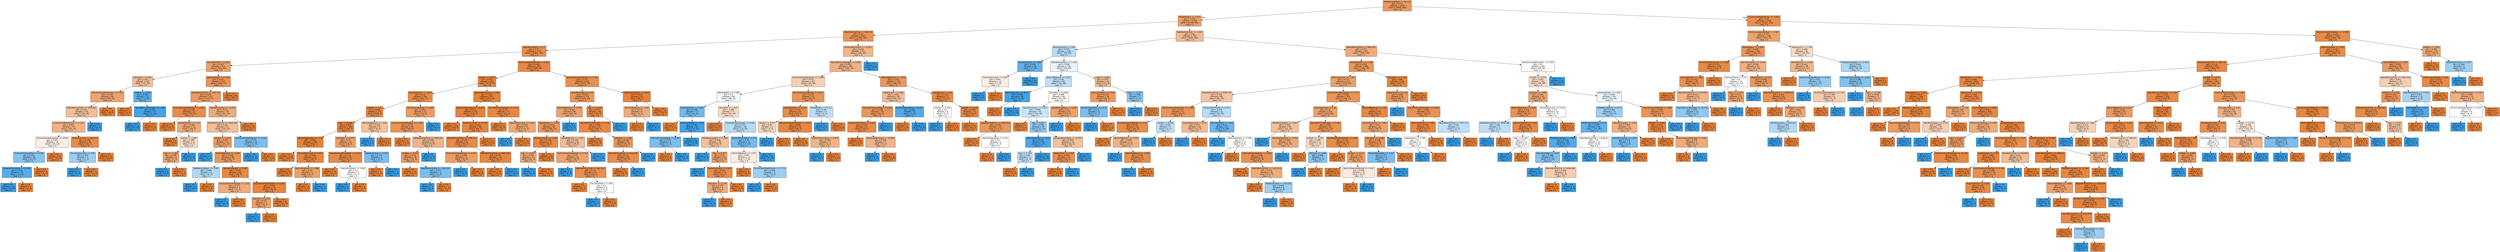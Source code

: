 digraph Tree {
node [shape=box, style="filled", color="black", fontname="helvetica"] ;
edge [fontname="helvetica"] ;
0 [label="TotalWorkingYears <= 10.125\ngini = 0.271\nsamples = 3528\nvalue = [2959, 569]\nclass = A", fillcolor="#ea995f"] ;
1 [label="MaritalStatus <= 1.973\ngini = 0.316\nsamples = 2238\nvalue = [1798, 440]\nclass = A", fillcolor="#eba069"] ;
0 -> 1 [labeldistance=2.5, labelangle=45, headlabel="True"] ;
2 [label="MeanWorkingTime <= 3601.56\ngini = 0.23\nsamples = 1443\nvalue = [1252, 191]\nclass = A", fillcolor="#e99457"] ;
1 -> 2 ;
3 [label="YearsAtCompany <= 2.7\ngini = 0.17\nsamples = 1171\nvalue = [1061, 110]\nclass = A", fillcolor="#e88e4e"] ;
2 -> 3 ;
4 [label="EducationField <= 1.663\ngini = 0.317\nsamples = 314\nvalue = [252, 62]\nclass = A", fillcolor="#eba06a"] ;
3 -> 4 ;
5 [label="Education <= 2.697\ngini = 0.44\nsamples = 107\nvalue = [72, 35]\nclass = A", fillcolor="#f2be99"] ;
4 -> 5 ;
6 [label="YearsSinceLastPromotion <= 0.261\ngini = 0.339\nsamples = 88\nvalue = [69, 19]\nclass = A", fillcolor="#eca470"] ;
5 -> 6 ;
7 [label="MeanWorkingTime <= 3076.822\ngini = 0.441\nsamples = 58\nvalue = [39, 19]\nclass = A", fillcolor="#f2be99"] ;
6 -> 7 ;
8 [label="EnvironmentSatisfaction <= 1.931\ngini = 0.401\nsamples = 54\nvalue = [39, 15]\nclass = A", fillcolor="#efb185"] ;
7 -> 8 ;
9 [label="EnvironmentSatisfaction <= 0.906\ngini = 0.497\nsamples = 28\nvalue = [15, 13]\nclass = A", fillcolor="#fceee5"] ;
8 -> 9 ;
10 [label="TrainingTimesLastYear <= 3.796\ngini = 0.401\nsamples = 18\nvalue = [5, 13]\nclass = t", fillcolor="#85c3ef"] ;
9 -> 10 ;
11 [label="DistanceFromHome <= 12.853\ngini = 0.231\nsamples = 15\nvalue = [2, 13]\nclass = t", fillcolor="#57ace9"] ;
10 -> 11 ;
12 [label="gini = 0.0\nsamples = 13\nvalue = [0, 13]\nclass = t", fillcolor="#399de5"] ;
11 -> 12 ;
13 [label="gini = 0.0\nsamples = 2\nvalue = [2, 0]\nclass = A", fillcolor="#e58139"] ;
11 -> 13 ;
14 [label="gini = 0.0\nsamples = 3\nvalue = [3, 0]\nclass = A", fillcolor="#e58139"] ;
10 -> 14 ;
15 [label="gini = 0.0\nsamples = 10\nvalue = [10, 0]\nclass = A", fillcolor="#e58139"] ;
9 -> 15 ;
16 [label="MonthlyIncome <= 183.953\ngini = 0.142\nsamples = 26\nvalue = [24, 2]\nclass = A", fillcolor="#e78c49"] ;
8 -> 16 ;
17 [label="PercentSalaryHike <= 4.89\ngini = 0.444\nsamples = 3\nvalue = [1, 2]\nclass = t", fillcolor="#9ccef2"] ;
16 -> 17 ;
18 [label="gini = 0.0\nsamples = 2\nvalue = [0, 2]\nclass = t", fillcolor="#399de5"] ;
17 -> 18 ;
19 [label="gini = 0.0\nsamples = 1\nvalue = [1, 0]\nclass = A", fillcolor="#e58139"] ;
17 -> 19 ;
20 [label="gini = 0.0\nsamples = 23\nvalue = [23, 0]\nclass = A", fillcolor="#e58139"] ;
16 -> 20 ;
21 [label="gini = 0.0\nsamples = 4\nvalue = [0, 4]\nclass = t", fillcolor="#399de5"] ;
7 -> 21 ;
22 [label="gini = 0.0\nsamples = 30\nvalue = [30, 0]\nclass = A", fillcolor="#e58139"] ;
6 -> 22 ;
23 [label="JobRole <= 0.944\ngini = 0.266\nsamples = 19\nvalue = [3, 16]\nclass = t", fillcolor="#5eafea"] ;
5 -> 23 ;
24 [label="gini = 0.0\nsamples = 2\nvalue = [2, 0]\nclass = A", fillcolor="#e58139"] ;
23 -> 24 ;
25 [label="YearsWithCurrManager <= 1.439\ngini = 0.111\nsamples = 17\nvalue = [1, 16]\nclass = t", fillcolor="#45a3e7"] ;
23 -> 25 ;
26 [label="gini = 0.0\nsamples = 16\nvalue = [0, 16]\nclass = t", fillcolor="#399de5"] ;
25 -> 26 ;
27 [label="gini = 0.0\nsamples = 1\nvalue = [1, 0]\nclass = A", fillcolor="#e58139"] ;
25 -> 27 ;
28 [label="JobSatisfaction <= 2.653\ngini = 0.227\nsamples = 207\nvalue = [180, 27]\nclass = A", fillcolor="#e99457"] ;
4 -> 28 ;
29 [label="MeanWorkingTime <= 1067.12\ngini = 0.294\nsamples = 151\nvalue = [124, 27]\nclass = A", fillcolor="#eb9c64"] ;
28 -> 29 ;
30 [label="EnvironmentSatisfaction <= 2.928\ngini = 0.148\nsamples = 62\nvalue = [57, 5]\nclass = A", fillcolor="#e78c4a"] ;
29 -> 30 ;
31 [label="gini = 0.0\nsamples = 41\nvalue = [41, 0]\nclass = A", fillcolor="#e58139"] ;
30 -> 31 ;
32 [label="JobSatisfaction <= 1.33\ngini = 0.363\nsamples = 21\nvalue = [16, 5]\nclass = A", fillcolor="#eda877"] ;
30 -> 32 ;
33 [label="gini = 0.0\nsamples = 9\nvalue = [9, 0]\nclass = A", fillcolor="#e58139"] ;
32 -> 33 ;
34 [label="JobRole <= 4.986\ngini = 0.486\nsamples = 12\nvalue = [7, 5]\nclass = A", fillcolor="#f8dbc6"] ;
32 -> 34 ;
35 [label="Age <= 11.806\ngini = 0.346\nsamples = 9\nvalue = [7, 2]\nclass = A", fillcolor="#eca572"] ;
34 -> 35 ;
36 [label="gini = 0.0\nsamples = 2\nvalue = [0, 2]\nclass = t", fillcolor="#399de5"] ;
35 -> 36 ;
37 [label="gini = 0.0\nsamples = 7\nvalue = [7, 0]\nclass = A", fillcolor="#e58139"] ;
35 -> 37 ;
38 [label="gini = 0.0\nsamples = 3\nvalue = [0, 3]\nclass = t", fillcolor="#399de5"] ;
34 -> 38 ;
39 [label="TotalWorkingYears <= 6.759\ngini = 0.372\nsamples = 89\nvalue = [67, 22]\nclass = A", fillcolor="#eeaa7a"] ;
29 -> 39 ;
40 [label="MeanWorkingTime <= 3046.416\ngini = 0.441\nsamples = 67\nvalue = [45, 22]\nclass = A", fillcolor="#f2bf9a"] ;
39 -> 40 ;
41 [label="JobRole <= 0.242\ngini = 0.315\nsamples = 51\nvalue = [41, 10]\nclass = A", fillcolor="#eba069"] ;
40 -> 41 ;
42 [label="gini = 0.0\nsamples = 3\nvalue = [0, 3]\nclass = t", fillcolor="#399de5"] ;
41 -> 42 ;
43 [label="WorkLifeBalance <= 1.683\ngini = 0.249\nsamples = 48\nvalue = [41, 7]\nclass = A", fillcolor="#e9975b"] ;
41 -> 43 ;
44 [label="TotalWorkingYears <= 2.067\ngini = 0.469\nsamples = 8\nvalue = [3, 5]\nclass = t", fillcolor="#b0d8f5"] ;
43 -> 44 ;
45 [label="gini = 0.0\nsamples = 5\nvalue = [0, 5]\nclass = t", fillcolor="#399de5"] ;
44 -> 45 ;
46 [label="gini = 0.0\nsamples = 3\nvalue = [3, 0]\nclass = A", fillcolor="#e58139"] ;
44 -> 46 ;
47 [label="YearsAtCompany <= 0.487\ngini = 0.095\nsamples = 40\nvalue = [38, 2]\nclass = A", fillcolor="#e68843"] ;
43 -> 47 ;
48 [label="NumCompaniesWorked <= 1.155\ngini = 0.375\nsamples = 4\nvalue = [3, 1]\nclass = A", fillcolor="#eeab7b"] ;
47 -> 48 ;
49 [label="gini = 0.0\nsamples = 1\nvalue = [0, 1]\nclass = t", fillcolor="#399de5"] ;
48 -> 49 ;
50 [label="gini = 0.0\nsamples = 3\nvalue = [3, 0]\nclass = A", fillcolor="#e58139"] ;
48 -> 50 ;
51 [label="EnvironmentSatisfaction <= 0.003\ngini = 0.054\nsamples = 36\nvalue = [35, 1]\nclass = A", fillcolor="#e6853f"] ;
47 -> 51 ;
52 [label="JobLevel <= 1.537\ngini = 0.32\nsamples = 5\nvalue = [4, 1]\nclass = A", fillcolor="#eca06a"] ;
51 -> 52 ;
53 [label="gini = 0.0\nsamples = 1\nvalue = [0, 1]\nclass = t", fillcolor="#399de5"] ;
52 -> 53 ;
54 [label="gini = 0.0\nsamples = 4\nvalue = [4, 0]\nclass = A", fillcolor="#e58139"] ;
52 -> 54 ;
55 [label="gini = 0.0\nsamples = 31\nvalue = [31, 0]\nclass = A", fillcolor="#e58139"] ;
51 -> 55 ;
56 [label="EnvironmentSatisfaction <= 2.336\ngini = 0.375\nsamples = 16\nvalue = [4, 12]\nclass = t", fillcolor="#7bbeee"] ;
40 -> 56 ;
57 [label="gini = 0.0\nsamples = 12\nvalue = [0, 12]\nclass = t", fillcolor="#399de5"] ;
56 -> 57 ;
58 [label="gini = 0.0\nsamples = 4\nvalue = [4, 0]\nclass = A", fillcolor="#e58139"] ;
56 -> 58 ;
59 [label="gini = 0.0\nsamples = 22\nvalue = [22, 0]\nclass = A", fillcolor="#e58139"] ;
39 -> 59 ;
60 [label="gini = 0.0\nsamples = 56\nvalue = [56, 0]\nclass = A", fillcolor="#e58139"] ;
28 -> 60 ;
61 [label="NumCompaniesWorked <= 2.624\ngini = 0.106\nsamples = 857\nvalue = [809, 48]\nclass = A", fillcolor="#e78845"] ;
3 -> 61 ;
62 [label="Gender <= 0.831\ngini = 0.074\nsamples = 601\nvalue = [578, 23]\nclass = A", fillcolor="#e68641"] ;
61 -> 62 ;
63 [label="EducationField <= 3.633\ngini = 0.14\nsamples = 224\nvalue = [207, 17]\nclass = A", fillcolor="#e78b49"] ;
62 -> 63 ;
64 [label="JobRole <= 7.13\ngini = 0.088\nsamples = 173\nvalue = [165, 8]\nclass = A", fillcolor="#e68743"] ;
63 -> 64 ;
65 [label="Age <= 24.648\ngini = 0.059\nsamples = 164\nvalue = [159, 5]\nclass = A", fillcolor="#e6853f"] ;
64 -> 65 ;
66 [label="PercentSalaryHike <= 7.28\ngini = 0.014\nsamples = 144\nvalue = [143, 1]\nclass = A", fillcolor="#e5823a"] ;
65 -> 66 ;
67 [label="gini = 0.0\nsamples = 113\nvalue = [113, 0]\nclass = A", fillcolor="#e58139"] ;
66 -> 67 ;
68 [label="StockOptionLevel <= 0.741\ngini = 0.062\nsamples = 31\nvalue = [30, 1]\nclass = A", fillcolor="#e68540"] ;
66 -> 68 ;
69 [label="gini = 0.0\nsamples = 26\nvalue = [26, 0]\nclass = A", fillcolor="#e58139"] ;
68 -> 69 ;
70 [label="JobInvolvement <= 1.808\ngini = 0.32\nsamples = 5\nvalue = [4, 1]\nclass = A", fillcolor="#eca06a"] ;
68 -> 70 ;
71 [label="gini = 0.0\nsamples = 4\nvalue = [4, 0]\nclass = A", fillcolor="#e58139"] ;
70 -> 71 ;
72 [label="gini = 0.0\nsamples = 1\nvalue = [0, 1]\nclass = t", fillcolor="#399de5"] ;
70 -> 72 ;
73 [label="Education <= 2.575\ngini = 0.32\nsamples = 20\nvalue = [16, 4]\nclass = A", fillcolor="#eca06a"] ;
65 -> 73 ;
74 [label="YearsSinceLastPromotion <= 6.012\ngini = 0.117\nsamples = 16\nvalue = [15, 1]\nclass = A", fillcolor="#e78946"] ;
73 -> 74 ;
75 [label="gini = 0.0\nsamples = 14\nvalue = [14, 0]\nclass = A", fillcolor="#e58139"] ;
74 -> 75 ;
76 [label="YearsAtCompany <= 9.462\ngini = 0.5\nsamples = 2\nvalue = [1, 1]\nclass = A", fillcolor="#ffffff"] ;
74 -> 76 ;
77 [label="gini = 0.0\nsamples = 1\nvalue = [0, 1]\nclass = t", fillcolor="#399de5"] ;
76 -> 77 ;
78 [label="gini = 0.0\nsamples = 1\nvalue = [1, 0]\nclass = A", fillcolor="#e58139"] ;
76 -> 78 ;
79 [label="JobSatisfaction <= 2.543\ngini = 0.375\nsamples = 4\nvalue = [1, 3]\nclass = t", fillcolor="#7bbeee"] ;
73 -> 79 ;
80 [label="gini = 0.0\nsamples = 1\nvalue = [1, 0]\nclass = A", fillcolor="#e58139"] ;
79 -> 80 ;
81 [label="gini = 0.0\nsamples = 3\nvalue = [0, 3]\nclass = t", fillcolor="#399de5"] ;
79 -> 81 ;
82 [label="WorkLifeBalance <= 1.134\ngini = 0.444\nsamples = 9\nvalue = [6, 3]\nclass = A", fillcolor="#f2c09c"] ;
64 -> 82 ;
83 [label="gini = 0.0\nsamples = 3\nvalue = [0, 3]\nclass = t", fillcolor="#399de5"] ;
82 -> 83 ;
84 [label="gini = 0.0\nsamples = 6\nvalue = [6, 0]\nclass = A", fillcolor="#e58139"] ;
82 -> 84 ;
85 [label="PerformanceRating <= 0.689\ngini = 0.291\nsamples = 51\nvalue = [42, 9]\nclass = A", fillcolor="#eb9c63"] ;
63 -> 85 ;
86 [label="EnvironmentSatisfaction <= 2.263\ngini = 0.219\nsamples = 48\nvalue = [42, 6]\nclass = A", fillcolor="#e99355"] ;
85 -> 86 ;
87 [label="gini = 0.0\nsamples = 27\nvalue = [27, 0]\nclass = A", fillcolor="#e58139"] ;
86 -> 87 ;
88 [label="MeanWorkingTime <= 2064.147\ngini = 0.408\nsamples = 21\nvalue = [15, 6]\nclass = A", fillcolor="#efb388"] ;
86 -> 88 ;
89 [label="JobRole <= 6.362\ngini = 0.278\nsamples = 18\nvalue = [15, 3]\nclass = A", fillcolor="#ea9a61"] ;
88 -> 89 ;
90 [label="gini = 0.0\nsamples = 14\nvalue = [14, 0]\nclass = A", fillcolor="#e58139"] ;
89 -> 90 ;
91 [label="MeanWorkingTime <= 1362.047\ngini = 0.375\nsamples = 4\nvalue = [1, 3]\nclass = t", fillcolor="#7bbeee"] ;
89 -> 91 ;
92 [label="gini = 0.0\nsamples = 3\nvalue = [0, 3]\nclass = t", fillcolor="#399de5"] ;
91 -> 92 ;
93 [label="gini = 0.0\nsamples = 1\nvalue = [1, 0]\nclass = A", fillcolor="#e58139"] ;
91 -> 93 ;
94 [label="gini = 0.0\nsamples = 3\nvalue = [0, 3]\nclass = t", fillcolor="#399de5"] ;
88 -> 94 ;
95 [label="gini = 0.0\nsamples = 3\nvalue = [0, 3]\nclass = t", fillcolor="#399de5"] ;
85 -> 95 ;
96 [label="StockOptionLevel <= 1.033\ngini = 0.031\nsamples = 377\nvalue = [371, 6]\nclass = A", fillcolor="#e5833c"] ;
62 -> 96 ;
97 [label="DistanceFromHome <= 10.635\ngini = 0.019\nsamples = 320\nvalue = [317, 3]\nclass = A", fillcolor="#e5823b"] ;
96 -> 97 ;
98 [label="gini = 0.0\nsamples = 234\nvalue = [234, 0]\nclass = A", fillcolor="#e58139"] ;
97 -> 98 ;
99 [label="MonthlyIncome <= 711.89\ngini = 0.067\nsamples = 86\nvalue = [83, 3]\nclass = A", fillcolor="#e68640"] ;
97 -> 99 ;
100 [label="MeanWorkingTime <= 1740.211\ngini = 0.124\nsamples = 45\nvalue = [42, 3]\nclass = A", fillcolor="#e78a47"] ;
99 -> 100 ;
101 [label="NumCompaniesWorked <= 0.551\ngini = 0.298\nsamples = 11\nvalue = [9, 2]\nclass = A", fillcolor="#eb9d65"] ;
100 -> 101 ;
102 [label="gini = 0.0\nsamples = 2\nvalue = [0, 2]\nclass = t", fillcolor="#399de5"] ;
101 -> 102 ;
103 [label="gini = 0.0\nsamples = 9\nvalue = [9, 0]\nclass = A", fillcolor="#e58139"] ;
101 -> 103 ;
104 [label="MeanWorkingTime <= 3467.691\ngini = 0.057\nsamples = 34\nvalue = [33, 1]\nclass = A", fillcolor="#e6853f"] ;
100 -> 104 ;
105 [label="gini = 0.0\nsamples = 33\nvalue = [33, 0]\nclass = A", fillcolor="#e58139"] ;
104 -> 105 ;
106 [label="gini = 0.0\nsamples = 1\nvalue = [0, 1]\nclass = t", fillcolor="#399de5"] ;
104 -> 106 ;
107 [label="gini = 0.0\nsamples = 41\nvalue = [41, 0]\nclass = A", fillcolor="#e58139"] ;
99 -> 107 ;
108 [label="YearsWithCurrManager <= 4.112\ngini = 0.1\nsamples = 57\nvalue = [54, 3]\nclass = A", fillcolor="#e68844"] ;
96 -> 108 ;
109 [label="gini = 0.0\nsamples = 44\nvalue = [44, 0]\nclass = A", fillcolor="#e58139"] ;
108 -> 109 ;
110 [label="StockOptionLevel <= 2.645\ngini = 0.355\nsamples = 13\nvalue = [10, 3]\nclass = A", fillcolor="#eda774"] ;
108 -> 110 ;
111 [label="gini = 0.0\nsamples = 3\nvalue = [0, 3]\nclass = t", fillcolor="#399de5"] ;
110 -> 111 ;
112 [label="gini = 0.0\nsamples = 10\nvalue = [10, 0]\nclass = A", fillcolor="#e58139"] ;
110 -> 112 ;
113 [label="EnvironmentSatisfaction <= 2.105\ngini = 0.176\nsamples = 256\nvalue = [231, 25]\nclass = A", fillcolor="#e88f4e"] ;
61 -> 113 ;
114 [label="YearsAtCompany <= 4.9\ngini = 0.238\nsamples = 174\nvalue = [150, 24]\nclass = A", fillcolor="#e99559"] ;
113 -> 114 ;
115 [label="WorkLifeBalance <= 2.758\ngini = 0.331\nsamples = 86\nvalue = [68, 18]\nclass = A", fillcolor="#eca26d"] ;
114 -> 115 ;
116 [label="Department <= 1.072\ngini = 0.255\nsamples = 80\nvalue = [68, 12]\nclass = A", fillcolor="#ea975c"] ;
115 -> 116 ;
117 [label="BusinessTravel <= 1.379\ngini = 0.109\nsamples = 52\nvalue = [49, 3]\nclass = A", fillcolor="#e78945"] ;
116 -> 117 ;
118 [label="Age <= 14.057\ngini = 0.355\nsamples = 13\nvalue = [10, 3]\nclass = A", fillcolor="#eda774"] ;
117 -> 118 ;
119 [label="gini = 0.0\nsamples = 3\nvalue = [0, 3]\nclass = t", fillcolor="#399de5"] ;
118 -> 119 ;
120 [label="gini = 0.0\nsamples = 10\nvalue = [10, 0]\nclass = A", fillcolor="#e58139"] ;
118 -> 120 ;
121 [label="gini = 0.0\nsamples = 39\nvalue = [39, 0]\nclass = A", fillcolor="#e58139"] ;
117 -> 121 ;
122 [label="JobSatisfaction <= 2.202\ngini = 0.436\nsamples = 28\nvalue = [19, 9]\nclass = A", fillcolor="#f1bd97"] ;
116 -> 122 ;
123 [label="NumCompaniesWorked <= 3.758\ngini = 0.33\nsamples = 24\nvalue = [19, 5]\nclass = A", fillcolor="#eca26d"] ;
122 -> 123 ;
124 [label="gini = 0.0\nsamples = 3\nvalue = [0, 3]\nclass = t", fillcolor="#399de5"] ;
123 -> 124 ;
125 [label="MeanWorkingTime <= 3067.222\ngini = 0.172\nsamples = 21\nvalue = [19, 2]\nclass = A", fillcolor="#e88e4e"] ;
123 -> 125 ;
126 [label="gini = 0.0\nsamples = 17\nvalue = [17, 0]\nclass = A", fillcolor="#e58139"] ;
125 -> 126 ;
127 [label="EducationField <= 1.082\ngini = 0.5\nsamples = 4\nvalue = [2, 2]\nclass = A", fillcolor="#ffffff"] ;
125 -> 127 ;
128 [label="gini = 0.0\nsamples = 2\nvalue = [0, 2]\nclass = t", fillcolor="#399de5"] ;
127 -> 128 ;
129 [label="gini = 0.0\nsamples = 2\nvalue = [2, 0]\nclass = A", fillcolor="#e58139"] ;
127 -> 129 ;
130 [label="gini = 0.0\nsamples = 4\nvalue = [0, 4]\nclass = t", fillcolor="#399de5"] ;
122 -> 130 ;
131 [label="gini = 0.0\nsamples = 6\nvalue = [0, 6]\nclass = t", fillcolor="#399de5"] ;
115 -> 131 ;
132 [label="Age <= 31.078\ngini = 0.127\nsamples = 88\nvalue = [82, 6]\nclass = A", fillcolor="#e78a47"] ;
114 -> 132 ;
133 [label="YearsWithCurrManager <= 3.749\ngini = 0.108\nsamples = 87\nvalue = [82, 5]\nclass = A", fillcolor="#e78945"] ;
132 -> 133 ;
134 [label="gini = 0.0\nsamples = 50\nvalue = [50, 0]\nclass = A", fillcolor="#e58139"] ;
133 -> 134 ;
135 [label="JobLevel <= 1.208\ngini = 0.234\nsamples = 37\nvalue = [32, 5]\nclass = A", fillcolor="#e99558"] ;
133 -> 135 ;
136 [label="MeanWorkingTime <= 3213.609\ngini = 0.157\nsamples = 35\nvalue = [32, 3]\nclass = A", fillcolor="#e78d4c"] ;
135 -> 136 ;
137 [label="gini = 0.0\nsamples = 32\nvalue = [32, 0]\nclass = A", fillcolor="#e58139"] ;
136 -> 137 ;
138 [label="gini = 0.0\nsamples = 3\nvalue = [0, 3]\nclass = t", fillcolor="#399de5"] ;
136 -> 138 ;
139 [label="gini = 0.0\nsamples = 2\nvalue = [0, 2]\nclass = t", fillcolor="#399de5"] ;
135 -> 139 ;
140 [label="gini = 0.0\nsamples = 1\nvalue = [0, 1]\nclass = t", fillcolor="#399de5"] ;
132 -> 140 ;
141 [label="TotalWorkingYears <= 6.031\ngini = 0.024\nsamples = 82\nvalue = [81, 1]\nclass = A", fillcolor="#e5833b"] ;
113 -> 141 ;
142 [label="WorkLifeBalance <= 1.751\ngini = 0.375\nsamples = 4\nvalue = [3, 1]\nclass = A", fillcolor="#eeab7b"] ;
141 -> 142 ;
143 [label="gini = 0.0\nsamples = 3\nvalue = [3, 0]\nclass = A", fillcolor="#e58139"] ;
142 -> 143 ;
144 [label="gini = 0.0\nsamples = 1\nvalue = [0, 1]\nclass = t", fillcolor="#399de5"] ;
142 -> 144 ;
145 [label="gini = 0.0\nsamples = 78\nvalue = [78, 0]\nclass = A", fillcolor="#e58139"] ;
141 -> 145 ;
146 [label="DistanceFromHome <= 25.807\ngini = 0.418\nsamples = 272\nvalue = [191, 81]\nclass = A", fillcolor="#f0b68d"] ;
2 -> 146 ;
147 [label="YearsWithCurrManager <= 2.463\ngini = 0.405\nsamples = 266\nvalue = [191, 75]\nclass = A", fillcolor="#efb287"] ;
146 -> 147 ;
148 [label="EnvironmentSatisfaction <= 2.669\ngini = 0.473\nsamples = 151\nvalue = [93, 58]\nclass = A", fillcolor="#f5d0b4"] ;
147 -> 148 ;
149 [label="MaritalStatus <= 0.188\ngini = 0.5\nsamples = 99\nvalue = [48, 51]\nclass = t", fillcolor="#f3f9fd"] ;
148 -> 149 ;
150 [label="BusinessTravel <= 0.138\ngini = 0.346\nsamples = 27\nvalue = [6, 21]\nclass = t", fillcolor="#72b9ec"] ;
149 -> 150 ;
151 [label="gini = 0.0\nsamples = 5\nvalue = [5, 0]\nclass = A", fillcolor="#e58139"] ;
150 -> 151 ;
152 [label="BusinessTravel <= 1.218\ngini = 0.087\nsamples = 22\nvalue = [1, 21]\nclass = t", fillcolor="#42a2e6"] ;
150 -> 152 ;
153 [label="TrainingTimesLastYear <= 2.867\ngini = 0.375\nsamples = 4\nvalue = [1, 3]\nclass = t", fillcolor="#7bbeee"] ;
152 -> 153 ;
154 [label="gini = 0.0\nsamples = 1\nvalue = [1, 0]\nclass = A", fillcolor="#e58139"] ;
153 -> 154 ;
155 [label="gini = 0.0\nsamples = 3\nvalue = [0, 3]\nclass = t", fillcolor="#399de5"] ;
153 -> 155 ;
156 [label="gini = 0.0\nsamples = 18\nvalue = [0, 18]\nclass = t", fillcolor="#399de5"] ;
152 -> 156 ;
157 [label="Education <= 1.424\ngini = 0.486\nsamples = 72\nvalue = [42, 30]\nclass = A", fillcolor="#f8dbc6"] ;
149 -> 157 ;
158 [label="gini = 0.0\nsamples = 23\nvalue = [23, 0]\nclass = A", fillcolor="#e58139"] ;
157 -> 158 ;
159 [label="TrainingTimesLastYear <= 2.461\ngini = 0.475\nsamples = 49\nvalue = [19, 30]\nclass = t", fillcolor="#b6dbf5"] ;
157 -> 159 ;
160 [label="TotalWorkingYears <= 3.464\ngini = 0.444\nsamples = 18\nvalue = [12, 6]\nclass = A", fillcolor="#f2c09c"] ;
159 -> 160 ;
161 [label="gini = 0.0\nsamples = 3\nvalue = [0, 3]\nclass = t", fillcolor="#399de5"] ;
160 -> 161 ;
162 [label="Age <= 6.337\ngini = 0.32\nsamples = 15\nvalue = [12, 3]\nclass = A", fillcolor="#eca06a"] ;
160 -> 162 ;
163 [label="gini = 0.0\nsamples = 2\nvalue = [0, 2]\nclass = t", fillcolor="#399de5"] ;
162 -> 163 ;
164 [label="JobInvolvement <= 1.425\ngini = 0.142\nsamples = 13\nvalue = [12, 1]\nclass = A", fillcolor="#e78c49"] ;
162 -> 164 ;
165 [label="Education <= 2.126\ngini = 0.375\nsamples = 4\nvalue = [3, 1]\nclass = A", fillcolor="#eeab7b"] ;
164 -> 165 ;
166 [label="gini = 0.0\nsamples = 1\nvalue = [0, 1]\nclass = t", fillcolor="#399de5"] ;
165 -> 166 ;
167 [label="gini = 0.0\nsamples = 3\nvalue = [3, 0]\nclass = A", fillcolor="#e58139"] ;
165 -> 167 ;
168 [label="gini = 0.0\nsamples = 9\nvalue = [9, 0]\nclass = A", fillcolor="#e58139"] ;
164 -> 168 ;
169 [label="DistanceFromHome <= 5.0\ngini = 0.35\nsamples = 31\nvalue = [7, 24]\nclass = t", fillcolor="#73baed"] ;
159 -> 169 ;
170 [label="WorkLifeBalance <= 1.397\ngini = 0.497\nsamples = 13\nvalue = [7, 6]\nclass = A", fillcolor="#fbede3"] ;
169 -> 170 ;
171 [label="gini = 0.0\nsamples = 4\nvalue = [4, 0]\nclass = A", fillcolor="#e58139"] ;
170 -> 171 ;
172 [label="EnvironmentSatisfaction <= 1.775\ngini = 0.444\nsamples = 9\nvalue = [3, 6]\nclass = t", fillcolor="#9ccef2"] ;
170 -> 172 ;
173 [label="gini = 0.0\nsamples = 6\nvalue = [0, 6]\nclass = t", fillcolor="#399de5"] ;
172 -> 173 ;
174 [label="gini = 0.0\nsamples = 3\nvalue = [3, 0]\nclass = A", fillcolor="#e58139"] ;
172 -> 174 ;
175 [label="gini = 0.0\nsamples = 18\nvalue = [0, 18]\nclass = t", fillcolor="#399de5"] ;
169 -> 175 ;
176 [label="NumCompaniesWorked <= 8.227\ngini = 0.233\nsamples = 52\nvalue = [45, 7]\nclass = A", fillcolor="#e99558"] ;
148 -> 176 ;
177 [label="JobSatisfaction <= 0.261\ngini = 0.156\nsamples = 47\nvalue = [43, 4]\nclass = A", fillcolor="#e78d4b"] ;
176 -> 177 ;
178 [label="Gender <= 0.377\ngini = 0.48\nsamples = 5\nvalue = [3, 2]\nclass = A", fillcolor="#f6d5bd"] ;
177 -> 178 ;
179 [label="gini = 0.0\nsamples = 2\nvalue = [0, 2]\nclass = t", fillcolor="#399de5"] ;
178 -> 179 ;
180 [label="gini = 0.0\nsamples = 3\nvalue = [3, 0]\nclass = A", fillcolor="#e58139"] ;
178 -> 180 ;
181 [label="YearsSinceLastPromotion <= 2.037\ngini = 0.091\nsamples = 42\nvalue = [40, 2]\nclass = A", fillcolor="#e68743"] ;
177 -> 181 ;
182 [label="gini = 0.0\nsamples = 35\nvalue = [35, 0]\nclass = A", fillcolor="#e58139"] ;
181 -> 182 ;
183 [label="DistanceFromHome <= 0.878\ngini = 0.408\nsamples = 7\nvalue = [5, 2]\nclass = A", fillcolor="#efb388"] ;
181 -> 183 ;
184 [label="gini = 0.0\nsamples = 2\nvalue = [0, 2]\nclass = t", fillcolor="#399de5"] ;
183 -> 184 ;
185 [label="gini = 0.0\nsamples = 5\nvalue = [5, 0]\nclass = A", fillcolor="#e58139"] ;
183 -> 185 ;
186 [label="MaritalStatus <= 0.112\ngini = 0.48\nsamples = 5\nvalue = [2, 3]\nclass = t", fillcolor="#bddef6"] ;
176 -> 186 ;
187 [label="gini = 0.0\nsamples = 3\nvalue = [0, 3]\nclass = t", fillcolor="#399de5"] ;
186 -> 187 ;
188 [label="gini = 0.0\nsamples = 2\nvalue = [2, 0]\nclass = A", fillcolor="#e58139"] ;
186 -> 188 ;
189 [label="WorkLifeBalance <= 1.424\ngini = 0.252\nsamples = 115\nvalue = [98, 17]\nclass = A", fillcolor="#ea975b"] ;
147 -> 189 ;
190 [label="Department <= 1.289\ngini = 0.432\nsamples = 38\nvalue = [26, 12]\nclass = A", fillcolor="#f1bb94"] ;
189 -> 190 ;
191 [label="TrainingTimesLastYear <= 3.455\ngini = 0.238\nsamples = 29\nvalue = [25, 4]\nclass = A", fillcolor="#e99559"] ;
190 -> 191 ;
192 [label="DistanceFromHome <= 6.821\ngini = 0.137\nsamples = 27\nvalue = [25, 2]\nclass = A", fillcolor="#e78b49"] ;
191 -> 192 ;
193 [label="gini = 0.0\nsamples = 20\nvalue = [20, 0]\nclass = A", fillcolor="#e58139"] ;
192 -> 193 ;
194 [label="DistanceFromHome <= 18.564\ngini = 0.408\nsamples = 7\nvalue = [5, 2]\nclass = A", fillcolor="#efb388"] ;
192 -> 194 ;
195 [label="gini = 0.0\nsamples = 2\nvalue = [0, 2]\nclass = t", fillcolor="#399de5"] ;
194 -> 195 ;
196 [label="gini = 0.0\nsamples = 5\nvalue = [5, 0]\nclass = A", fillcolor="#e58139"] ;
194 -> 196 ;
197 [label="gini = 0.0\nsamples = 2\nvalue = [0, 2]\nclass = t", fillcolor="#399de5"] ;
191 -> 197 ;
198 [label="DistanceFromHome <= 4.151\ngini = 0.198\nsamples = 9\nvalue = [1, 8]\nclass = t", fillcolor="#52a9e8"] ;
190 -> 198 ;
199 [label="gini = 0.0\nsamples = 1\nvalue = [1, 0]\nclass = A", fillcolor="#e58139"] ;
198 -> 199 ;
200 [label="gini = 0.0\nsamples = 8\nvalue = [0, 8]\nclass = t", fillcolor="#399de5"] ;
198 -> 200 ;
201 [label="Department <= 0.13\ngini = 0.121\nsamples = 77\nvalue = [72, 5]\nclass = A", fillcolor="#e78a47"] ;
189 -> 201 ;
202 [label="Gender <= 0.304\ngini = 0.5\nsamples = 4\nvalue = [2, 2]\nclass = A", fillcolor="#ffffff"] ;
201 -> 202 ;
203 [label="gini = 0.0\nsamples = 2\nvalue = [0, 2]\nclass = t", fillcolor="#399de5"] ;
202 -> 203 ;
204 [label="gini = 0.0\nsamples = 2\nvalue = [2, 0]\nclass = A", fillcolor="#e58139"] ;
202 -> 204 ;
205 [label="JobRole <= 6.139\ngini = 0.079\nsamples = 73\nvalue = [70, 3]\nclass = A", fillcolor="#e68641"] ;
201 -> 205 ;
206 [label="gini = 0.0\nsamples = 53\nvalue = [53, 0]\nclass = A", fillcolor="#e58139"] ;
205 -> 206 ;
207 [label="MeanWorkingTime <= 4008.106\ngini = 0.255\nsamples = 20\nvalue = [17, 3]\nclass = A", fillcolor="#ea975c"] ;
205 -> 207 ;
208 [label="gini = 0.0\nsamples = 14\nvalue = [14, 0]\nclass = A", fillcolor="#e58139"] ;
207 -> 208 ;
209 [label="PercentSalaryHike <= 0.333\ngini = 0.5\nsamples = 6\nvalue = [3, 3]\nclass = A", fillcolor="#ffffff"] ;
207 -> 209 ;
210 [label="gini = 0.0\nsamples = 3\nvalue = [3, 0]\nclass = A", fillcolor="#e58139"] ;
209 -> 210 ;
211 [label="gini = 0.0\nsamples = 3\nvalue = [0, 3]\nclass = t", fillcolor="#399de5"] ;
209 -> 211 ;
212 [label="gini = 0.0\nsamples = 6\nvalue = [0, 6]\nclass = t", fillcolor="#399de5"] ;
146 -> 212 ;
213 [label="TotalWorkingYears <= 2.653\ngini = 0.43\nsamples = 795\nvalue = [546, 249]\nclass = A", fillcolor="#f1ba93"] ;
1 -> 213 ;
214 [label="BusinessTravel <= 1.89\ngini = 0.475\nsamples = 144\nvalue = [56, 88]\nclass = t", fillcolor="#b7dbf6"] ;
213 -> 214 ;
215 [label="BusinessTravel <= 0.869\ngini = 0.295\nsamples = 39\nvalue = [7, 32]\nclass = t", fillcolor="#64b2eb"] ;
214 -> 215 ;
216 [label="StockOptionLevel <= 0.407\ngini = 0.497\nsamples = 13\nvalue = [7, 6]\nclass = A", fillcolor="#fbede3"] ;
215 -> 216 ;
217 [label="gini = 0.0\nsamples = 6\nvalue = [0, 6]\nclass = t", fillcolor="#399de5"] ;
216 -> 217 ;
218 [label="gini = 0.0\nsamples = 7\nvalue = [7, 0]\nclass = A", fillcolor="#e58139"] ;
216 -> 218 ;
219 [label="gini = 0.0\nsamples = 26\nvalue = [0, 26]\nclass = t", fillcolor="#399de5"] ;
215 -> 219 ;
220 [label="TotalWorkingYears <= 1.435\ngini = 0.498\nsamples = 105\nvalue = [49, 56]\nclass = t", fillcolor="#e6f3fc"] ;
214 -> 220 ;
221 [label="WorkLifeBalance <= 1.927\ngini = 0.48\nsamples = 80\nvalue = [32, 48]\nclass = t", fillcolor="#bddef6"] ;
220 -> 221 ;
222 [label="MonthlyIncome <= 99.72\ngini = 0.095\nsamples = 20\nvalue = [1, 19]\nclass = t", fillcolor="#43a2e6"] ;
221 -> 222 ;
223 [label="gini = 0.0\nsamples = 1\nvalue = [1, 0]\nclass = A", fillcolor="#e58139"] ;
222 -> 223 ;
224 [label="gini = 0.0\nsamples = 19\nvalue = [0, 19]\nclass = t", fillcolor="#399de5"] ;
222 -> 224 ;
225 [label="Education <= 2.624\ngini = 0.499\nsamples = 60\nvalue = [31, 29]\nclass = A", fillcolor="#fdf7f2"] ;
221 -> 225 ;
226 [label="YearsAtCompany <= 0.021\ngini = 0.488\nsamples = 45\nvalue = [19, 26]\nclass = t", fillcolor="#cae5f8"] ;
225 -> 226 ;
227 [label="gini = 0.0\nsamples = 7\nvalue = [7, 0]\nclass = A", fillcolor="#e58139"] ;
226 -> 227 ;
228 [label="Age <= 8.931\ngini = 0.432\nsamples = 38\nvalue = [12, 26]\nclass = t", fillcolor="#94caf1"] ;
226 -> 228 ;
229 [label="JobInvolvement <= 1.211\ngini = 0.159\nsamples = 23\nvalue = [2, 21]\nclass = t", fillcolor="#4ca6e7"] ;
228 -> 229 ;
230 [label="Age <= 1.746\ngini = 0.48\nsamples = 5\nvalue = [2, 3]\nclass = t", fillcolor="#bddef6"] ;
229 -> 230 ;
231 [label="gini = 0.0\nsamples = 2\nvalue = [2, 0]\nclass = A", fillcolor="#e58139"] ;
230 -> 231 ;
232 [label="gini = 0.0\nsamples = 3\nvalue = [0, 3]\nclass = t", fillcolor="#399de5"] ;
230 -> 232 ;
233 [label="gini = 0.0\nsamples = 18\nvalue = [0, 18]\nclass = t", fillcolor="#399de5"] ;
229 -> 233 ;
234 [label="DistanceFromHome <= 12.877\ngini = 0.444\nsamples = 15\nvalue = [10, 5]\nclass = A", fillcolor="#f2c09c"] ;
228 -> 234 ;
235 [label="Department <= 1.203\ngini = 0.165\nsamples = 11\nvalue = [10, 1]\nclass = A", fillcolor="#e88e4d"] ;
234 -> 235 ;
236 [label="gini = 0.0\nsamples = 10\nvalue = [10, 0]\nclass = A", fillcolor="#e58139"] ;
235 -> 236 ;
237 [label="gini = 0.0\nsamples = 1\nvalue = [0, 1]\nclass = t", fillcolor="#399de5"] ;
235 -> 237 ;
238 [label="gini = 0.0\nsamples = 4\nvalue = [0, 4]\nclass = t", fillcolor="#399de5"] ;
234 -> 238 ;
239 [label="TotalWorkingYears <= 0.655\ngini = 0.32\nsamples = 15\nvalue = [12, 3]\nclass = A", fillcolor="#eca06a"] ;
225 -> 239 ;
240 [label="gini = 0.0\nsamples = 3\nvalue = [0, 3]\nclass = t", fillcolor="#399de5"] ;
239 -> 240 ;
241 [label="gini = 0.0\nsamples = 12\nvalue = [12, 0]\nclass = A", fillcolor="#e58139"] ;
239 -> 241 ;
242 [label="Age <= 9.308\ngini = 0.435\nsamples = 25\nvalue = [17, 8]\nclass = A", fillcolor="#f1bc96"] ;
220 -> 242 ;
243 [label="JobInvolvement <= 0.544\ngini = 0.278\nsamples = 18\nvalue = [15, 3]\nclass = A", fillcolor="#ea9a61"] ;
242 -> 243 ;
244 [label="PercentSalaryHike <= 2.571\ngini = 0.375\nsamples = 4\nvalue = [1, 3]\nclass = t", fillcolor="#7bbeee"] ;
243 -> 244 ;
245 [label="gini = 0.0\nsamples = 3\nvalue = [0, 3]\nclass = t", fillcolor="#399de5"] ;
244 -> 245 ;
246 [label="gini = 0.0\nsamples = 1\nvalue = [1, 0]\nclass = A", fillcolor="#e58139"] ;
244 -> 246 ;
247 [label="gini = 0.0\nsamples = 14\nvalue = [14, 0]\nclass = A", fillcolor="#e58139"] ;
243 -> 247 ;
248 [label="Age <= 17.073\ngini = 0.408\nsamples = 7\nvalue = [2, 5]\nclass = t", fillcolor="#88c4ef"] ;
242 -> 248 ;
249 [label="gini = 0.0\nsamples = 5\nvalue = [0, 5]\nclass = t", fillcolor="#399de5"] ;
248 -> 249 ;
250 [label="gini = 0.0\nsamples = 2\nvalue = [2, 0]\nclass = A", fillcolor="#e58139"] ;
248 -> 250 ;
251 [label="MeanWorkingTime <= 3092.451\ngini = 0.372\nsamples = 651\nvalue = [490, 161]\nclass = A", fillcolor="#eeaa7a"] ;
213 -> 251 ;
252 [label="JobSatisfaction <= 2.798\ngini = 0.255\nsamples = 466\nvalue = [396, 70]\nclass = A", fillcolor="#ea975c"] ;
251 -> 252 ;
253 [label="JobInvolvement <= 1.207\ngini = 0.318\nsamples = 317\nvalue = [254, 63]\nclass = A", fillcolor="#eba06a"] ;
252 -> 253 ;
254 [label="MeanWorkingTime <= 2059.735\ngini = 0.454\nsamples = 92\nvalue = [60, 32]\nclass = A", fillcolor="#f3c4a3"] ;
253 -> 254 ;
255 [label="YearsSinceLastPromotion <= 2.764\ngini = 0.237\nsamples = 51\nvalue = [44, 7]\nclass = A", fillcolor="#e99558"] ;
254 -> 255 ;
256 [label="NumCompaniesWorked <= 3.32\ngini = 0.159\nsamples = 46\nvalue = [42, 4]\nclass = A", fillcolor="#e78d4c"] ;
255 -> 256 ;
257 [label="gini = 0.0\nsamples = 32\nvalue = [32, 0]\nclass = A", fillcolor="#e58139"] ;
256 -> 257 ;
258 [label="WorkLifeBalance <= 1.525\ngini = 0.408\nsamples = 14\nvalue = [10, 4]\nclass = A", fillcolor="#efb388"] ;
256 -> 258 ;
259 [label="gini = 0.0\nsamples = 3\nvalue = [0, 3]\nclass = t", fillcolor="#399de5"] ;
258 -> 259 ;
260 [label="WorkLifeBalance <= 1.958\ngini = 0.165\nsamples = 11\nvalue = [10, 1]\nclass = A", fillcolor="#e88e4d"] ;
258 -> 260 ;
261 [label="gini = 0.0\nsamples = 1\nvalue = [0, 1]\nclass = t", fillcolor="#399de5"] ;
260 -> 261 ;
262 [label="gini = 0.0\nsamples = 10\nvalue = [10, 0]\nclass = A", fillcolor="#e58139"] ;
260 -> 262 ;
263 [label="Gender <= 0.169\ngini = 0.48\nsamples = 5\nvalue = [2, 3]\nclass = t", fillcolor="#bddef6"] ;
255 -> 263 ;
264 [label="gini = 0.0\nsamples = 3\nvalue = [0, 3]\nclass = t", fillcolor="#399de5"] ;
263 -> 264 ;
265 [label="gini = 0.0\nsamples = 2\nvalue = [2, 0]\nclass = A", fillcolor="#e58139"] ;
263 -> 265 ;
266 [label="DistanceFromHome <= 6.747\ngini = 0.476\nsamples = 41\nvalue = [16, 25]\nclass = t", fillcolor="#b8dcf6"] ;
254 -> 266 ;
267 [label="StockOptionLevel <= 0.55\ngini = 0.43\nsamples = 16\nvalue = [11, 5]\nclass = A", fillcolor="#f1ba93"] ;
266 -> 267 ;
268 [label="gini = 0.0\nsamples = 5\nvalue = [0, 5]\nclass = t", fillcolor="#399de5"] ;
267 -> 268 ;
269 [label="gini = 0.0\nsamples = 11\nvalue = [11, 0]\nclass = A", fillcolor="#e58139"] ;
267 -> 269 ;
270 [label="EducationField <= 1.916\ngini = 0.32\nsamples = 25\nvalue = [5, 20]\nclass = t", fillcolor="#6ab6ec"] ;
266 -> 270 ;
271 [label="gini = 0.0\nsamples = 15\nvalue = [0, 15]\nclass = t", fillcolor="#399de5"] ;
270 -> 271 ;
272 [label="JobInvolvement <= 0.198\ngini = 0.5\nsamples = 10\nvalue = [5, 5]\nclass = A", fillcolor="#ffffff"] ;
270 -> 272 ;
273 [label="gini = 0.0\nsamples = 5\nvalue = [0, 5]\nclass = t", fillcolor="#399de5"] ;
272 -> 273 ;
274 [label="gini = 0.0\nsamples = 5\nvalue = [5, 0]\nclass = A", fillcolor="#e58139"] ;
272 -> 274 ;
275 [label="EnvironmentSatisfaction <= 2.773\ngini = 0.238\nsamples = 225\nvalue = [194, 31]\nclass = A", fillcolor="#e99559"] ;
253 -> 275 ;
276 [label="BusinessTravel <= 1.46\ngini = 0.32\nsamples = 130\nvalue = [104, 26]\nclass = A", fillcolor="#eca06a"] ;
275 -> 276 ;
277 [label="TotalWorkingYears <= 4.867\ngini = 0.444\nsamples = 48\nvalue = [32, 16]\nclass = A", fillcolor="#f2c09c"] ;
276 -> 277 ;
278 [label="gini = 0.0\nsamples = 6\nvalue = [0, 6]\nclass = t", fillcolor="#399de5"] ;
277 -> 278 ;
279 [label="StockOptionLevel <= 2.029\ngini = 0.363\nsamples = 42\nvalue = [32, 10]\nclass = A", fillcolor="#eda877"] ;
277 -> 279 ;
280 [label="TrainingTimesLastYear <= 2.526\ngini = 0.198\nsamples = 36\nvalue = [32, 4]\nclass = A", fillcolor="#e89152"] ;
279 -> 280 ;
281 [label="gini = 0.0\nsamples = 20\nvalue = [20, 0]\nclass = A", fillcolor="#e58139"] ;
280 -> 281 ;
282 [label="MeanWorkingTime <= 2012.518\ngini = 0.375\nsamples = 16\nvalue = [12, 4]\nclass = A", fillcolor="#eeab7b"] ;
280 -> 282 ;
283 [label="gini = 0.0\nsamples = 10\nvalue = [10, 0]\nclass = A", fillcolor="#e58139"] ;
282 -> 283 ;
284 [label="MonthlyIncome <= 728.518\ngini = 0.444\nsamples = 6\nvalue = [2, 4]\nclass = t", fillcolor="#9ccef2"] ;
282 -> 284 ;
285 [label="gini = 0.0\nsamples = 4\nvalue = [0, 4]\nclass = t", fillcolor="#399de5"] ;
284 -> 285 ;
286 [label="gini = 0.0\nsamples = 2\nvalue = [2, 0]\nclass = A", fillcolor="#e58139"] ;
284 -> 286 ;
287 [label="gini = 0.0\nsamples = 6\nvalue = [0, 6]\nclass = t", fillcolor="#399de5"] ;
279 -> 287 ;
288 [label="YearsWithCurrManager <= 0.981\ngini = 0.214\nsamples = 82\nvalue = [72, 10]\nclass = A", fillcolor="#e99254"] ;
276 -> 288 ;
289 [label="JobRole <= 3.528\ngini = 0.486\nsamples = 12\nvalue = [7, 5]\nclass = A", fillcolor="#f8dbc6"] ;
288 -> 289 ;
290 [label="gini = 0.0\nsamples = 5\nvalue = [5, 0]\nclass = A", fillcolor="#e58139"] ;
289 -> 290 ;
291 [label="JobLevel <= 1.689\ngini = 0.408\nsamples = 7\nvalue = [2, 5]\nclass = t", fillcolor="#88c4ef"] ;
289 -> 291 ;
292 [label="gini = 0.0\nsamples = 5\nvalue = [0, 5]\nclass = t", fillcolor="#399de5"] ;
291 -> 292 ;
293 [label="gini = 0.0\nsamples = 2\nvalue = [2, 0]\nclass = A", fillcolor="#e58139"] ;
291 -> 293 ;
294 [label="NumCompaniesWorked <= 3.459\ngini = 0.133\nsamples = 70\nvalue = [65, 5]\nclass = A", fillcolor="#e78b48"] ;
288 -> 294 ;
295 [label="gini = 0.0\nsamples = 44\nvalue = [44, 0]\nclass = A", fillcolor="#e58139"] ;
294 -> 295 ;
296 [label="JobRole <= 3.227\ngini = 0.311\nsamples = 26\nvalue = [21, 5]\nclass = A", fillcolor="#eb9f68"] ;
294 -> 296 ;
297 [label="gini = 0.0\nsamples = 15\nvalue = [15, 0]\nclass = A", fillcolor="#e58139"] ;
296 -> 297 ;
298 [label="NumCompaniesWorked <= 4.445\ngini = 0.496\nsamples = 11\nvalue = [6, 5]\nclass = A", fillcolor="#fbeade"] ;
296 -> 298 ;
299 [label="gini = 0.0\nsamples = 6\nvalue = [6, 0]\nclass = A", fillcolor="#e58139"] ;
298 -> 299 ;
300 [label="gini = 0.0\nsamples = 5\nvalue = [0, 5]\nclass = t", fillcolor="#399de5"] ;
298 -> 300 ;
301 [label="WorkLifeBalance <= 1.722\ngini = 0.1\nsamples = 95\nvalue = [90, 5]\nclass = A", fillcolor="#e68844"] ;
275 -> 301 ;
302 [label="YearsAtCompany <= 7.648\ngini = 0.33\nsamples = 24\nvalue = [19, 5]\nclass = A", fillcolor="#eca26d"] ;
301 -> 302 ;
303 [label="Education <= 1.006\ngini = 0.236\nsamples = 22\nvalue = [19, 3]\nclass = A", fillcolor="#e99558"] ;
302 -> 303 ;
304 [label="PercentSalaryHike <= 7.187\ngini = 0.375\nsamples = 4\nvalue = [1, 3]\nclass = t", fillcolor="#7bbeee"] ;
303 -> 304 ;
305 [label="gini = 0.0\nsamples = 1\nvalue = [1, 0]\nclass = A", fillcolor="#e58139"] ;
304 -> 305 ;
306 [label="gini = 0.0\nsamples = 3\nvalue = [0, 3]\nclass = t", fillcolor="#399de5"] ;
304 -> 306 ;
307 [label="gini = 0.0\nsamples = 18\nvalue = [18, 0]\nclass = A", fillcolor="#e58139"] ;
303 -> 307 ;
308 [label="gini = 0.0\nsamples = 2\nvalue = [0, 2]\nclass = t", fillcolor="#399de5"] ;
302 -> 308 ;
309 [label="gini = 0.0\nsamples = 71\nvalue = [71, 0]\nclass = A", fillcolor="#e58139"] ;
301 -> 309 ;
310 [label="Education <= 1.078\ngini = 0.09\nsamples = 149\nvalue = [142, 7]\nclass = A", fillcolor="#e68743"] ;
252 -> 310 ;
311 [label="Department <= 0.718\ngini = 0.258\nsamples = 46\nvalue = [39, 7]\nclass = A", fillcolor="#ea985d"] ;
310 -> 311 ;
312 [label="gini = 0.0\nsamples = 2\nvalue = [0, 2]\nclass = t", fillcolor="#399de5"] ;
311 -> 312 ;
313 [label="YearsSinceLastPromotion <= 3.966\ngini = 0.201\nsamples = 44\nvalue = [39, 5]\nclass = A", fillcolor="#e89152"] ;
311 -> 313 ;
314 [label="JobInvolvement <= 0.484\ngini = 0.097\nsamples = 39\nvalue = [37, 2]\nclass = A", fillcolor="#e68844"] ;
313 -> 314 ;
315 [label="Department <= 1.299\ngini = 0.5\nsamples = 4\nvalue = [2, 2]\nclass = A", fillcolor="#ffffff"] ;
314 -> 315 ;
316 [label="gini = 0.0\nsamples = 2\nvalue = [0, 2]\nclass = t", fillcolor="#399de5"] ;
315 -> 316 ;
317 [label="gini = 0.0\nsamples = 2\nvalue = [2, 0]\nclass = A", fillcolor="#e58139"] ;
315 -> 317 ;
318 [label="gini = 0.0\nsamples = 35\nvalue = [35, 0]\nclass = A", fillcolor="#e58139"] ;
314 -> 318 ;
319 [label="MeanWorkingTime <= 1797.471\ngini = 0.48\nsamples = 5\nvalue = [2, 3]\nclass = t", fillcolor="#bddef6"] ;
313 -> 319 ;
320 [label="gini = 0.0\nsamples = 3\nvalue = [0, 3]\nclass = t", fillcolor="#399de5"] ;
319 -> 320 ;
321 [label="gini = 0.0\nsamples = 2\nvalue = [2, 0]\nclass = A", fillcolor="#e58139"] ;
319 -> 321 ;
322 [label="gini = 0.0\nsamples = 103\nvalue = [103, 0]\nclass = A", fillcolor="#e58139"] ;
310 -> 322 ;
323 [label="YearsSinceLastPromotion <= 2.255\ngini = 0.5\nsamples = 185\nvalue = [94, 91]\nclass = A", fillcolor="#fefbf9"] ;
251 -> 323 ;
324 [label="Gender <= 0.222\ngini = 0.487\nsamples = 162\nvalue = [94, 68]\nclass = A", fillcolor="#f8dcc8"] ;
323 -> 324 ;
325 [label="JobLevel <= 1.999\ngini = 0.341\nsamples = 55\nvalue = [43, 12]\nclass = A", fillcolor="#eca470"] ;
324 -> 325 ;
326 [label="WorkLifeBalance <= 1.628\ngini = 0.214\nsamples = 41\nvalue = [36, 5]\nclass = A", fillcolor="#e99254"] ;
325 -> 326 ;
327 [label="MeanWorkingTime <= 4038.568\ngini = 0.48\nsamples = 5\nvalue = [2, 3]\nclass = t", fillcolor="#bddef6"] ;
326 -> 327 ;
328 [label="gini = 0.0\nsamples = 3\nvalue = [0, 3]\nclass = t", fillcolor="#399de5"] ;
327 -> 328 ;
329 [label="gini = 0.0\nsamples = 2\nvalue = [2, 0]\nclass = A", fillcolor="#e58139"] ;
327 -> 329 ;
330 [label="JobInvolvement <= 1.135\ngini = 0.105\nsamples = 36\nvalue = [34, 2]\nclass = A", fillcolor="#e78845"] ;
326 -> 330 ;
331 [label="Age <= 21.201\ngini = 0.5\nsamples = 4\nvalue = [2, 2]\nclass = A", fillcolor="#ffffff"] ;
330 -> 331 ;
332 [label="gini = 0.0\nsamples = 2\nvalue = [0, 2]\nclass = t", fillcolor="#399de5"] ;
331 -> 332 ;
333 [label="gini = 0.0\nsamples = 2\nvalue = [2, 0]\nclass = A", fillcolor="#e58139"] ;
331 -> 333 ;
334 [label="gini = 0.0\nsamples = 32\nvalue = [32, 0]\nclass = A", fillcolor="#e58139"] ;
330 -> 334 ;
335 [label="StockOptionLevel <= 0.256\ngini = 0.5\nsamples = 14\nvalue = [7, 7]\nclass = A", fillcolor="#ffffff"] ;
325 -> 335 ;
336 [label="gini = 0.0\nsamples = 7\nvalue = [0, 7]\nclass = t", fillcolor="#399de5"] ;
335 -> 336 ;
337 [label="gini = 0.0\nsamples = 7\nvalue = [7, 0]\nclass = A", fillcolor="#e58139"] ;
335 -> 337 ;
338 [label="JobSatisfaction <= 2.924\ngini = 0.499\nsamples = 107\nvalue = [51, 56]\nclass = t", fillcolor="#edf6fd"] ;
324 -> 338 ;
339 [label="TotalWorkingYears <= 8.77\ngini = 0.444\nsamples = 78\nvalue = [26, 52]\nclass = t", fillcolor="#9ccef2"] ;
338 -> 339 ;
340 [label="PerformanceRating <= 0.9\ngini = 0.293\nsamples = 56\nvalue = [10, 46]\nclass = t", fillcolor="#64b2eb"] ;
339 -> 340 ;
341 [label="TotalWorkingYears <= 5.847\ngini = 0.194\nsamples = 46\nvalue = [5, 41]\nclass = t", fillcolor="#51a9e8"] ;
340 -> 341 ;
342 [label="EducationField <= 2.501\ngini = 0.388\nsamples = 19\nvalue = [5, 14]\nclass = t", fillcolor="#80c0ee"] ;
341 -> 342 ;
343 [label="gini = 0.0\nsamples = 11\nvalue = [0, 11]\nclass = t", fillcolor="#399de5"] ;
342 -> 343 ;
344 [label="MeanWorkingTime <= 4046.466\ngini = 0.469\nsamples = 8\nvalue = [5, 3]\nclass = A", fillcolor="#f5cdb0"] ;
342 -> 344 ;
345 [label="gini = 0.0\nsamples = 5\nvalue = [5, 0]\nclass = A", fillcolor="#e58139"] ;
344 -> 345 ;
346 [label="gini = 0.0\nsamples = 3\nvalue = [0, 3]\nclass = t", fillcolor="#399de5"] ;
344 -> 346 ;
347 [label="gini = 0.0\nsamples = 27\nvalue = [0, 27]\nclass = t", fillcolor="#399de5"] ;
341 -> 347 ;
348 [label="MeanWorkingTime <= 4198.15\ngini = 0.5\nsamples = 10\nvalue = [5, 5]\nclass = A", fillcolor="#ffffff"] ;
340 -> 348 ;
349 [label="gini = 0.0\nsamples = 5\nvalue = [0, 5]\nclass = t", fillcolor="#399de5"] ;
348 -> 349 ;
350 [label="gini = 0.0\nsamples = 5\nvalue = [5, 0]\nclass = A", fillcolor="#e58139"] ;
348 -> 350 ;
351 [label="YearsAtCompany <= 6.55\ngini = 0.397\nsamples = 22\nvalue = [16, 6]\nclass = A", fillcolor="#efb083"] ;
339 -> 351 ;
352 [label="YearsAtCompany <= 5.021\ngini = 0.375\nsamples = 8\nvalue = [2, 6]\nclass = t", fillcolor="#7bbeee"] ;
351 -> 352 ;
353 [label="gini = 0.0\nsamples = 6\nvalue = [0, 6]\nclass = t", fillcolor="#399de5"] ;
352 -> 353 ;
354 [label="gini = 0.0\nsamples = 2\nvalue = [2, 0]\nclass = A", fillcolor="#e58139"] ;
352 -> 354 ;
355 [label="gini = 0.0\nsamples = 14\nvalue = [14, 0]\nclass = A", fillcolor="#e58139"] ;
351 -> 355 ;
356 [label="NumCompaniesWorked <= 8.88\ngini = 0.238\nsamples = 29\nvalue = [25, 4]\nclass = A", fillcolor="#e99559"] ;
338 -> 356 ;
357 [label="JobRole <= 6.388\ngini = 0.074\nsamples = 26\nvalue = [25, 1]\nclass = A", fillcolor="#e68641"] ;
356 -> 357 ;
358 [label="gini = 0.0\nsamples = 22\nvalue = [22, 0]\nclass = A", fillcolor="#e58139"] ;
357 -> 358 ;
359 [label="NumCompaniesWorked <= 4.807\ngini = 0.375\nsamples = 4\nvalue = [3, 1]\nclass = A", fillcolor="#eeab7b"] ;
357 -> 359 ;
360 [label="gini = 0.0\nsamples = 3\nvalue = [3, 0]\nclass = A", fillcolor="#e58139"] ;
359 -> 360 ;
361 [label="gini = 0.0\nsamples = 1\nvalue = [0, 1]\nclass = t", fillcolor="#399de5"] ;
359 -> 361 ;
362 [label="gini = 0.0\nsamples = 3\nvalue = [0, 3]\nclass = t", fillcolor="#399de5"] ;
356 -> 362 ;
363 [label="gini = 0.0\nsamples = 23\nvalue = [0, 23]\nclass = t", fillcolor="#399de5"] ;
323 -> 363 ;
364 [label="EnvironmentSatisfaction <= 0.502\ngini = 0.18\nsamples = 1290\nvalue = [1161, 129]\nclass = A", fillcolor="#e88f4f"] ;
0 -> 364 [labeldistance=2.5, labelangle=-45, headlabel="False"] ;
365 [label="NumCompaniesWorked <= 4.367\ngini = 0.327\nsamples = 248\nvalue = [197, 51]\nclass = A", fillcolor="#eca26c"] ;
364 -> 365 ;
366 [label="MaritalStatus <= 1.824\ngini = 0.238\nsamples = 188\nvalue = [162, 26]\nclass = A", fillcolor="#e99559"] ;
365 -> 366 ;
367 [label="TrainingTimesLastYear <= 2.438\ngini = 0.112\nsamples = 118\nvalue = [111, 7]\nclass = A", fillcolor="#e78945"] ;
366 -> 367 ;
368 [label="EducationField <= 2.883\ngini = 0.192\nsamples = 65\nvalue = [58, 7]\nclass = A", fillcolor="#e89051"] ;
367 -> 368 ;
369 [label="gini = 0.0\nsamples = 41\nvalue = [41, 0]\nclass = A", fillcolor="#e58139"] ;
368 -> 369 ;
370 [label="MeanWorkingTime <= 1370.403\ngini = 0.413\nsamples = 24\nvalue = [17, 7]\nclass = A", fillcolor="#f0b58b"] ;
368 -> 370 ;
371 [label="YearsWithCurrManager <= 13.479\ngini = 0.42\nsamples = 10\nvalue = [3, 7]\nclass = t", fillcolor="#8ec7f0"] ;
370 -> 371 ;
372 [label="gini = 0.0\nsamples = 7\nvalue = [0, 7]\nclass = t", fillcolor="#399de5"] ;
371 -> 372 ;
373 [label="gini = 0.0\nsamples = 3\nvalue = [3, 0]\nclass = A", fillcolor="#e58139"] ;
371 -> 373 ;
374 [label="gini = 0.0\nsamples = 14\nvalue = [14, 0]\nclass = A", fillcolor="#e58139"] ;
370 -> 374 ;
375 [label="gini = 0.0\nsamples = 53\nvalue = [53, 0]\nclass = A", fillcolor="#e58139"] ;
367 -> 375 ;
376 [label="YearsAtCompany <= 4.761\ngini = 0.396\nsamples = 70\nvalue = [51, 19]\nclass = A", fillcolor="#efb083"] ;
366 -> 376 ;
377 [label="BusinessTravel <= 1.97\ngini = 0.5\nsamples = 24\nvalue = [12, 12]\nclass = A", fillcolor="#ffffff"] ;
376 -> 377 ;
378 [label="gini = 0.0\nsamples = 9\nvalue = [0, 9]\nclass = t", fillcolor="#399de5"] ;
377 -> 378 ;
379 [label="Age <= 17.074\ngini = 0.32\nsamples = 15\nvalue = [12, 3]\nclass = A", fillcolor="#eca06a"] ;
377 -> 379 ;
380 [label="gini = 0.0\nsamples = 3\nvalue = [0, 3]\nclass = t", fillcolor="#399de5"] ;
379 -> 380 ;
381 [label="gini = 0.0\nsamples = 12\nvalue = [12, 0]\nclass = A", fillcolor="#e58139"] ;
379 -> 381 ;
382 [label="Department <= 0.271\ngini = 0.258\nsamples = 46\nvalue = [39, 7]\nclass = A", fillcolor="#ea985d"] ;
376 -> 382 ;
383 [label="gini = 0.0\nsamples = 2\nvalue = [0, 2]\nclass = t", fillcolor="#399de5"] ;
382 -> 383 ;
384 [label="MeanWorkingTime <= 2635.873\ngini = 0.201\nsamples = 44\nvalue = [39, 5]\nclass = A", fillcolor="#e89152"] ;
382 -> 384 ;
385 [label="gini = 0.0\nsamples = 23\nvalue = [23, 0]\nclass = A", fillcolor="#e58139"] ;
384 -> 385 ;
386 [label="Education <= 1.964\ngini = 0.363\nsamples = 21\nvalue = [16, 5]\nclass = A", fillcolor="#eda877"] ;
384 -> 386 ;
387 [label="MonthlyIncome <= 919.552\ngini = 0.469\nsamples = 8\nvalue = [3, 5]\nclass = t", fillcolor="#b0d8f5"] ;
386 -> 387 ;
388 [label="gini = 0.0\nsamples = 5\nvalue = [0, 5]\nclass = t", fillcolor="#399de5"] ;
387 -> 388 ;
389 [label="gini = 0.0\nsamples = 3\nvalue = [3, 0]\nclass = A", fillcolor="#e58139"] ;
387 -> 389 ;
390 [label="gini = 0.0\nsamples = 13\nvalue = [13, 0]\nclass = A", fillcolor="#e58139"] ;
386 -> 390 ;
391 [label="Department <= 1.706\ngini = 0.486\nsamples = 60\nvalue = [35, 25]\nclass = A", fillcolor="#f8dbc6"] ;
365 -> 391 ;
392 [label="MaritalStatus <= 1.709\ngini = 0.411\nsamples = 38\nvalue = [27, 11]\nclass = A", fillcolor="#f0b48a"] ;
391 -> 392 ;
393 [label="gini = 0.0\nsamples = 22\nvalue = [22, 0]\nclass = A", fillcolor="#e58139"] ;
392 -> 393 ;
394 [label="NumCompaniesWorked <= 6.194\ngini = 0.43\nsamples = 16\nvalue = [5, 11]\nclass = t", fillcolor="#93caf1"] ;
392 -> 394 ;
395 [label="gini = 0.0\nsamples = 8\nvalue = [0, 8]\nclass = t", fillcolor="#399de5"] ;
394 -> 395 ;
396 [label="NumCompaniesWorked <= 7.724\ngini = 0.469\nsamples = 8\nvalue = [5, 3]\nclass = A", fillcolor="#f5cdb0"] ;
394 -> 396 ;
397 [label="gini = 0.0\nsamples = 5\nvalue = [5, 0]\nclass = A", fillcolor="#e58139"] ;
396 -> 397 ;
398 [label="gini = 0.0\nsamples = 3\nvalue = [0, 3]\nclass = t", fillcolor="#399de5"] ;
396 -> 398 ;
399 [label="TotalWorkingYears <= 27.943\ngini = 0.463\nsamples = 22\nvalue = [8, 14]\nclass = t", fillcolor="#aad5f4"] ;
391 -> 399 ;
400 [label="TrainingTimesLastYear <= 2.641\ngini = 0.388\nsamples = 19\nvalue = [5, 14]\nclass = t", fillcolor="#80c0ee"] ;
399 -> 400 ;
401 [label="gini = 0.0\nsamples = 12\nvalue = [0, 12]\nclass = t", fillcolor="#399de5"] ;
400 -> 401 ;
402 [label="Age <= 19.786\ngini = 0.408\nsamples = 7\nvalue = [5, 2]\nclass = A", fillcolor="#efb388"] ;
400 -> 402 ;
403 [label="gini = 0.0\nsamples = 2\nvalue = [0, 2]\nclass = t", fillcolor="#399de5"] ;
402 -> 403 ;
404 [label="gini = 0.0\nsamples = 5\nvalue = [5, 0]\nclass = A", fillcolor="#e58139"] ;
402 -> 404 ;
405 [label="gini = 0.0\nsamples = 3\nvalue = [3, 0]\nclass = A", fillcolor="#e58139"] ;
399 -> 405 ;
406 [label="YearsSinceLastPromotion <= 14.593\ngini = 0.139\nsamples = 1042\nvalue = [964, 78]\nclass = A", fillcolor="#e78b49"] ;
364 -> 406 ;
407 [label="JobInvolvement <= 2.626\ngini = 0.132\nsamples = 1017\nvalue = [945, 72]\nclass = A", fillcolor="#e78b48"] ;
406 -> 407 ;
408 [label="MeanWorkingTime <= 3315.93\ngini = 0.116\nsamples = 922\nvalue = [865, 57]\nclass = A", fillcolor="#e78946"] ;
407 -> 408 ;
409 [label="MaritalStatus <= 0.601\ngini = 0.084\nsamples = 659\nvalue = [630, 29]\nclass = A", fillcolor="#e68742"] ;
408 -> 409 ;
410 [label="Department <= 1.602\ngini = 0.012\nsamples = 168\nvalue = [167, 1]\nclass = A", fillcolor="#e5823a"] ;
409 -> 410 ;
411 [label="gini = 0.0\nsamples = 109\nvalue = [109, 0]\nclass = A", fillcolor="#e58139"] ;
410 -> 411 ;
412 [label="MonthlyIncome <= 1164.285\ngini = 0.033\nsamples = 59\nvalue = [58, 1]\nclass = A", fillcolor="#e5833c"] ;
410 -> 412 ;
413 [label="gini = 0.0\nsamples = 53\nvalue = [53, 0]\nclass = A", fillcolor="#e58139"] ;
412 -> 413 ;
414 [label="NumCompaniesWorked <= 5.573\ngini = 0.278\nsamples = 6\nvalue = [5, 1]\nclass = A", fillcolor="#ea9a61"] ;
412 -> 414 ;
415 [label="gini = 0.0\nsamples = 5\nvalue = [5, 0]\nclass = A", fillcolor="#e58139"] ;
414 -> 415 ;
416 [label="gini = 0.0\nsamples = 1\nvalue = [0, 1]\nclass = t", fillcolor="#399de5"] ;
414 -> 416 ;
417 [label="Department <= 0.783\ngini = 0.108\nsamples = 491\nvalue = [463, 28]\nclass = A", fillcolor="#e78945"] ;
409 -> 417 ;
418 [label="MaritalStatus <= 1.134\ngini = 0.346\nsamples = 27\nvalue = [21, 6]\nclass = A", fillcolor="#eca572"] ;
417 -> 418 ;
419 [label="YearsAtCompany <= 6.719\ngini = 0.469\nsamples = 16\nvalue = [10, 6]\nclass = A", fillcolor="#f5cdb0"] ;
418 -> 419 ;
420 [label="gini = 0.0\nsamples = 6\nvalue = [0, 6]\nclass = t", fillcolor="#399de5"] ;
419 -> 420 ;
421 [label="gini = 0.0\nsamples = 10\nvalue = [10, 0]\nclass = A", fillcolor="#e58139"] ;
419 -> 421 ;
422 [label="gini = 0.0\nsamples = 11\nvalue = [11, 0]\nclass = A", fillcolor="#e58139"] ;
418 -> 422 ;
423 [label="WorkLifeBalance <= 0.895\ngini = 0.09\nsamples = 464\nvalue = [442, 22]\nclass = A", fillcolor="#e68743"] ;
417 -> 423 ;
424 [label="PerformanceRating <= 0.099\ngini = 0.375\nsamples = 28\nvalue = [21, 7]\nclass = A", fillcolor="#eeab7b"] ;
423 -> 424 ;
425 [label="Age <= 12.181\ngini = 0.269\nsamples = 25\nvalue = [21, 4]\nclass = A", fillcolor="#ea995f"] ;
424 -> 425 ;
426 [label="gini = 0.0\nsamples = 3\nvalue = [0, 3]\nclass = t", fillcolor="#399de5"] ;
425 -> 426 ;
427 [label="YearsSinceLastPromotion <= 10.159\ngini = 0.087\nsamples = 22\nvalue = [21, 1]\nclass = A", fillcolor="#e68742"] ;
425 -> 427 ;
428 [label="gini = 0.0\nsamples = 21\nvalue = [21, 0]\nclass = A", fillcolor="#e58139"] ;
427 -> 428 ;
429 [label="gini = 0.0\nsamples = 1\nvalue = [0, 1]\nclass = t", fillcolor="#399de5"] ;
427 -> 429 ;
430 [label="gini = 0.0\nsamples = 3\nvalue = [0, 3]\nclass = t", fillcolor="#399de5"] ;
424 -> 430 ;
431 [label="JobSatisfaction <= 0.674\ngini = 0.066\nsamples = 436\nvalue = [421, 15]\nclass = A", fillcolor="#e68540"] ;
423 -> 431 ;
432 [label="NumCompaniesWorked <= 7.231\ngini = 0.162\nsamples = 79\nvalue = [72, 7]\nclass = A", fillcolor="#e88d4c"] ;
431 -> 432 ;
433 [label="Department <= 1.763\ngini = 0.061\nsamples = 63\nvalue = [61, 2]\nclass = A", fillcolor="#e6853f"] ;
432 -> 433 ;
434 [label="gini = 0.0\nsamples = 44\nvalue = [44, 0]\nclass = A", fillcolor="#e58139"] ;
433 -> 434 ;
435 [label="NumCompaniesWorked <= 3.748\ngini = 0.188\nsamples = 19\nvalue = [17, 2]\nclass = A", fillcolor="#e89050"] ;
433 -> 435 ;
436 [label="BusinessTravel <= 1.609\ngini = 0.105\nsamples = 18\nvalue = [17, 1]\nclass = A", fillcolor="#e78845"] ;
435 -> 436 ;
437 [label="gini = 0.0\nsamples = 1\nvalue = [0, 1]\nclass = t", fillcolor="#399de5"] ;
436 -> 437 ;
438 [label="gini = 0.0\nsamples = 17\nvalue = [17, 0]\nclass = A", fillcolor="#e58139"] ;
436 -> 438 ;
439 [label="gini = 0.0\nsamples = 1\nvalue = [0, 1]\nclass = t", fillcolor="#399de5"] ;
435 -> 439 ;
440 [label="MonthlyIncome <= 516.804\ngini = 0.43\nsamples = 16\nvalue = [11, 5]\nclass = A", fillcolor="#f1ba93"] ;
432 -> 440 ;
441 [label="gini = 0.0\nsamples = 5\nvalue = [0, 5]\nclass = t", fillcolor="#399de5"] ;
440 -> 441 ;
442 [label="gini = 0.0\nsamples = 11\nvalue = [11, 0]\nclass = A", fillcolor="#e58139"] ;
440 -> 442 ;
443 [label="YearsAtCompany <= 31.486\ngini = 0.044\nsamples = 357\nvalue = [349, 8]\nclass = A", fillcolor="#e6843e"] ;
431 -> 443 ;
444 [label="MeanWorkingTime <= 1889.14\ngini = 0.034\nsamples = 350\nvalue = [344, 6]\nclass = A", fillcolor="#e5833c"] ;
443 -> 444 ;
445 [label="gini = 0.0\nsamples = 206\nvalue = [206, 0]\nclass = A", fillcolor="#e58139"] ;
444 -> 445 ;
446 [label="TotalWorkingYears <= 11.381\ngini = 0.08\nsamples = 144\nvalue = [138, 6]\nclass = A", fillcolor="#e68642"] ;
444 -> 446 ;
447 [label="WorkLifeBalance <= 1.856\ngini = 0.32\nsamples = 15\nvalue = [12, 3]\nclass = A", fillcolor="#eca06a"] ;
446 -> 447 ;
448 [label="gini = 0.0\nsamples = 3\nvalue = [0, 3]\nclass = t", fillcolor="#399de5"] ;
447 -> 448 ;
449 [label="gini = 0.0\nsamples = 12\nvalue = [12, 0]\nclass = A", fillcolor="#e58139"] ;
447 -> 449 ;
450 [label="MeanWorkingTime <= 3292.656\ngini = 0.045\nsamples = 129\nvalue = [126, 3]\nclass = A", fillcolor="#e6843e"] ;
446 -> 450 ;
451 [label="EnvironmentSatisfaction <= 1.031\ngini = 0.031\nsamples = 128\nvalue = [126, 2]\nclass = A", fillcolor="#e5833c"] ;
450 -> 451 ;
452 [label="MeanWorkingTime <= 3134.978\ngini = 0.128\nsamples = 29\nvalue = [27, 2]\nclass = A", fillcolor="#e78a48"] ;
451 -> 452 ;
453 [label="gini = 0.0\nsamples = 26\nvalue = [26, 0]\nclass = A", fillcolor="#e58139"] ;
452 -> 453 ;
454 [label="TrainingTimesLastYear <= 2.91\ngini = 0.444\nsamples = 3\nvalue = [1, 2]\nclass = t", fillcolor="#9ccef2"] ;
452 -> 454 ;
455 [label="gini = 0.0\nsamples = 2\nvalue = [0, 2]\nclass = t", fillcolor="#399de5"] ;
454 -> 455 ;
456 [label="gini = 0.0\nsamples = 1\nvalue = [1, 0]\nclass = A", fillcolor="#e58139"] ;
454 -> 456 ;
457 [label="gini = 0.0\nsamples = 99\nvalue = [99, 0]\nclass = A", fillcolor="#e58139"] ;
451 -> 457 ;
458 [label="gini = 0.0\nsamples = 1\nvalue = [0, 1]\nclass = t", fillcolor="#399de5"] ;
450 -> 458 ;
459 [label="Gender <= 0.243\ngini = 0.408\nsamples = 7\nvalue = [5, 2]\nclass = A", fillcolor="#efb388"] ;
443 -> 459 ;
460 [label="gini = 0.0\nsamples = 5\nvalue = [5, 0]\nclass = A", fillcolor="#e58139"] ;
459 -> 460 ;
461 [label="gini = 0.0\nsamples = 2\nvalue = [0, 2]\nclass = t", fillcolor="#399de5"] ;
459 -> 461 ;
462 [label="JobRole <= 4.935\ngini = 0.19\nsamples = 263\nvalue = [235, 28]\nclass = A", fillcolor="#e89051"] ;
408 -> 462 ;
463 [label="YearsWithCurrManager <= 2.363\ngini = 0.116\nsamples = 130\nvalue = [122, 8]\nclass = A", fillcolor="#e78946"] ;
462 -> 463 ;
464 [label="WorkLifeBalance <= 1.122\ngini = 0.268\nsamples = 44\nvalue = [37, 7]\nclass = A", fillcolor="#ea995e"] ;
463 -> 464 ;
465 [label="YearsAtCompany <= 1.801\ngini = 0.473\nsamples = 13\nvalue = [8, 5]\nclass = A", fillcolor="#f5d0b5"] ;
464 -> 465 ;
466 [label="gini = 0.0\nsamples = 5\nvalue = [0, 5]\nclass = t", fillcolor="#399de5"] ;
465 -> 466 ;
467 [label="gini = 0.0\nsamples = 8\nvalue = [8, 0]\nclass = A", fillcolor="#e58139"] ;
465 -> 467 ;
468 [label="PerformanceRating <= 0.461\ngini = 0.121\nsamples = 31\nvalue = [29, 2]\nclass = A", fillcolor="#e78a47"] ;
464 -> 468 ;
469 [label="gini = 0.0\nsamples = 26\nvalue = [26, 0]\nclass = A", fillcolor="#e58139"] ;
468 -> 469 ;
470 [label="MonthlyIncome <= 749.421\ngini = 0.48\nsamples = 5\nvalue = [3, 2]\nclass = A", fillcolor="#f6d5bd"] ;
468 -> 470 ;
471 [label="gini = 0.0\nsamples = 2\nvalue = [0, 2]\nclass = t", fillcolor="#399de5"] ;
470 -> 471 ;
472 [label="gini = 0.0\nsamples = 3\nvalue = [3, 0]\nclass = A", fillcolor="#e58139"] ;
470 -> 472 ;
473 [label="JobRole <= 1.809\ngini = 0.023\nsamples = 86\nvalue = [85, 1]\nclass = A", fillcolor="#e5823b"] ;
463 -> 473 ;
474 [label="JobInvolvement <= 0.873\ngini = 0.1\nsamples = 19\nvalue = [18, 1]\nclass = A", fillcolor="#e68844"] ;
473 -> 474 ;
475 [label="gini = 0.0\nsamples = 1\nvalue = [0, 1]\nclass = t", fillcolor="#399de5"] ;
474 -> 475 ;
476 [label="gini = 0.0\nsamples = 18\nvalue = [18, 0]\nclass = A", fillcolor="#e58139"] ;
474 -> 476 ;
477 [label="gini = 0.0\nsamples = 67\nvalue = [67, 0]\nclass = A", fillcolor="#e58139"] ;
473 -> 477 ;
478 [label="TrainingTimesLastYear <= 2.469\ngini = 0.256\nsamples = 133\nvalue = [113, 20]\nclass = A", fillcolor="#ea975c"] ;
462 -> 478 ;
479 [label="EducationField <= 2.45\ngini = 0.397\nsamples = 66\nvalue = [48, 18]\nclass = A", fillcolor="#efb083"] ;
478 -> 479 ;
480 [label="PercentSalaryHike <= 8.32\ngini = 0.165\nsamples = 33\nvalue = [30, 3]\nclass = A", fillcolor="#e88e4d"] ;
479 -> 480 ;
481 [label="MaritalStatus <= 1.749\ngini = 0.067\nsamples = 29\nvalue = [28, 1]\nclass = A", fillcolor="#e68640"] ;
480 -> 481 ;
482 [label="gini = 0.0\nsamples = 22\nvalue = [22, 0]\nclass = A", fillcolor="#e58139"] ;
481 -> 482 ;
483 [label="JobRole <= 6.698\ngini = 0.245\nsamples = 7\nvalue = [6, 1]\nclass = A", fillcolor="#e9965a"] ;
481 -> 483 ;
484 [label="gini = 0.0\nsamples = 1\nvalue = [0, 1]\nclass = t", fillcolor="#399de5"] ;
483 -> 484 ;
485 [label="gini = 0.0\nsamples = 6\nvalue = [6, 0]\nclass = A", fillcolor="#e58139"] ;
483 -> 485 ;
486 [label="StockOptionLevel <= 2.638\ngini = 0.5\nsamples = 4\nvalue = [2, 2]\nclass = A", fillcolor="#ffffff"] ;
480 -> 486 ;
487 [label="gini = 0.0\nsamples = 2\nvalue = [0, 2]\nclass = t", fillcolor="#399de5"] ;
486 -> 487 ;
488 [label="gini = 0.0\nsamples = 2\nvalue = [2, 0]\nclass = A", fillcolor="#e58139"] ;
486 -> 488 ;
489 [label="Gender <= 0.175\ngini = 0.496\nsamples = 33\nvalue = [18, 15]\nclass = A", fillcolor="#fbeade"] ;
479 -> 489 ;
490 [label="YearsSinceLastPromotion <= 5.756\ngini = 0.408\nsamples = 21\nvalue = [15, 6]\nclass = A", fillcolor="#efb388"] ;
489 -> 490 ;
491 [label="gini = 0.0\nsamples = 15\nvalue = [15, 0]\nclass = A", fillcolor="#e58139"] ;
490 -> 491 ;
492 [label="gini = 0.0\nsamples = 6\nvalue = [0, 6]\nclass = t", fillcolor="#399de5"] ;
490 -> 492 ;
493 [label="YearsSinceLastPromotion <= 9.382\ngini = 0.375\nsamples = 12\nvalue = [3, 9]\nclass = t", fillcolor="#7bbeee"] ;
489 -> 493 ;
494 [label="gini = 0.0\nsamples = 9\nvalue = [0, 9]\nclass = t", fillcolor="#399de5"] ;
493 -> 494 ;
495 [label="gini = 0.0\nsamples = 3\nvalue = [3, 0]\nclass = A", fillcolor="#e58139"] ;
493 -> 495 ;
496 [label="NumCompaniesWorked <= 4.659\ngini = 0.058\nsamples = 67\nvalue = [65, 2]\nclass = A", fillcolor="#e6853f"] ;
478 -> 496 ;
497 [label="WorkLifeBalance <= 2.87\ngini = 0.032\nsamples = 61\nvalue = [60, 1]\nclass = A", fillcolor="#e5833c"] ;
496 -> 497 ;
498 [label="gini = 0.0\nsamples = 52\nvalue = [52, 0]\nclass = A", fillcolor="#e58139"] ;
497 -> 498 ;
499 [label="YearsSinceLastPromotion <= 4.187\ngini = 0.198\nsamples = 9\nvalue = [8, 1]\nclass = A", fillcolor="#e89152"] ;
497 -> 499 ;
500 [label="gini = 0.0\nsamples = 8\nvalue = [8, 0]\nclass = A", fillcolor="#e58139"] ;
499 -> 500 ;
501 [label="gini = 0.0\nsamples = 1\nvalue = [0, 1]\nclass = t", fillcolor="#399de5"] ;
499 -> 501 ;
502 [label="MonthlyIncome <= 646.053\ngini = 0.278\nsamples = 6\nvalue = [5, 1]\nclass = A", fillcolor="#ea9a61"] ;
496 -> 502 ;
503 [label="gini = 0.0\nsamples = 5\nvalue = [5, 0]\nclass = A", fillcolor="#e58139"] ;
502 -> 503 ;
504 [label="gini = 0.0\nsamples = 1\nvalue = [0, 1]\nclass = t", fillcolor="#399de5"] ;
502 -> 504 ;
505 [label="WorkLifeBalance <= 1.824\ngini = 0.266\nsamples = 95\nvalue = [80, 15]\nclass = A", fillcolor="#ea995e"] ;
407 -> 505 ;
506 [label="MeanWorkingTime <= 2470.154\ngini = 0.471\nsamples = 29\nvalue = [18, 11]\nclass = A", fillcolor="#f5ceb2"] ;
505 -> 506 ;
507 [label="JobLevel <= 1.535\ngini = 0.231\nsamples = 15\nvalue = [13, 2]\nclass = A", fillcolor="#e99457"] ;
506 -> 507 ;
508 [label="MeanWorkingTime <= 2082.562\ngini = 0.133\nsamples = 14\nvalue = [13, 1]\nclass = A", fillcolor="#e78b48"] ;
507 -> 508 ;
509 [label="gini = 0.0\nsamples = 11\nvalue = [11, 0]\nclass = A", fillcolor="#e58139"] ;
508 -> 509 ;
510 [label="Age <= 21.55\ngini = 0.444\nsamples = 3\nvalue = [2, 1]\nclass = A", fillcolor="#f2c09c"] ;
508 -> 510 ;
511 [label="gini = 0.0\nsamples = 2\nvalue = [2, 0]\nclass = A", fillcolor="#e58139"] ;
510 -> 511 ;
512 [label="gini = 0.0\nsamples = 1\nvalue = [0, 1]\nclass = t", fillcolor="#399de5"] ;
510 -> 512 ;
513 [label="gini = 0.0\nsamples = 1\nvalue = [0, 1]\nclass = t", fillcolor="#399de5"] ;
507 -> 513 ;
514 [label="YearsAtCompany <= 17.807\ngini = 0.459\nsamples = 14\nvalue = [5, 9]\nclass = t", fillcolor="#a7d3f3"] ;
506 -> 514 ;
515 [label="MaritalStatus <= 0.853\ngini = 0.18\nsamples = 10\nvalue = [1, 9]\nclass = t", fillcolor="#4fa8e8"] ;
514 -> 515 ;
516 [label="gini = 0.0\nsamples = 1\nvalue = [1, 0]\nclass = A", fillcolor="#e58139"] ;
515 -> 516 ;
517 [label="gini = 0.0\nsamples = 9\nvalue = [0, 9]\nclass = t", fillcolor="#399de5"] ;
515 -> 517 ;
518 [label="gini = 0.0\nsamples = 4\nvalue = [4, 0]\nclass = A", fillcolor="#e58139"] ;
514 -> 518 ;
519 [label="PerformanceRating <= 0.01\ngini = 0.114\nsamples = 66\nvalue = [62, 4]\nclass = A", fillcolor="#e78946"] ;
505 -> 519 ;
520 [label="gini = 0.0\nsamples = 51\nvalue = [51, 0]\nclass = A", fillcolor="#e58139"] ;
519 -> 520 ;
521 [label="YearsSinceLastPromotion <= 2.667\ngini = 0.391\nsamples = 15\nvalue = [11, 4]\nclass = A", fillcolor="#eeaf81"] ;
519 -> 521 ;
522 [label="EnvironmentSatisfaction <= 2.513\ngini = 0.5\nsamples = 8\nvalue = [4, 4]\nclass = A", fillcolor="#ffffff"] ;
521 -> 522 ;
523 [label="gini = 0.0\nsamples = 4\nvalue = [0, 4]\nclass = t", fillcolor="#399de5"] ;
522 -> 523 ;
524 [label="gini = 0.0\nsamples = 4\nvalue = [4, 0]\nclass = A", fillcolor="#e58139"] ;
522 -> 524 ;
525 [label="gini = 0.0\nsamples = 7\nvalue = [7, 0]\nclass = A", fillcolor="#e58139"] ;
521 -> 525 ;
526 [label="JobRole <= 5.503\ngini = 0.365\nsamples = 25\nvalue = [19, 6]\nclass = A", fillcolor="#eda978"] ;
406 -> 526 ;
527 [label="gini = 0.0\nsamples = 16\nvalue = [16, 0]\nclass = A", fillcolor="#e58139"] ;
526 -> 527 ;
528 [label="StockOptionLevel <= 1.977\ngini = 0.444\nsamples = 9\nvalue = [3, 6]\nclass = t", fillcolor="#9ccef2"] ;
526 -> 528 ;
529 [label="gini = 0.0\nsamples = 6\nvalue = [0, 6]\nclass = t", fillcolor="#399de5"] ;
528 -> 529 ;
530 [label="gini = 0.0\nsamples = 3\nvalue = [3, 0]\nclass = A", fillcolor="#e58139"] ;
528 -> 530 ;
}
